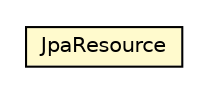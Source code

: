#!/usr/local/bin/dot
#
# Class diagram 
# Generated by UMLGraph version R5_6-24-gf6e263 (http://www.umlgraph.org/)
#

digraph G {
	edge [fontname="Helvetica",fontsize=10,labelfontname="Helvetica",labelfontsize=10];
	node [fontname="Helvetica",fontsize=10,shape=plaintext];
	nodesep=0.25;
	ranksep=0.5;
	// net.trajano.app.JpaResource
	c620 [label=<<table title="net.trajano.app.JpaResource" border="0" cellborder="1" cellspacing="0" cellpadding="2" port="p" bgcolor="lemonChiffon" href="./JpaResource.html">
		<tr><td><table border="0" cellspacing="0" cellpadding="1">
<tr><td align="center" balign="center"> JpaResource </td></tr>
		</table></td></tr>
		</table>>, URL="./JpaResource.html", fontname="Helvetica", fontcolor="black", fontsize=10.0];
}

